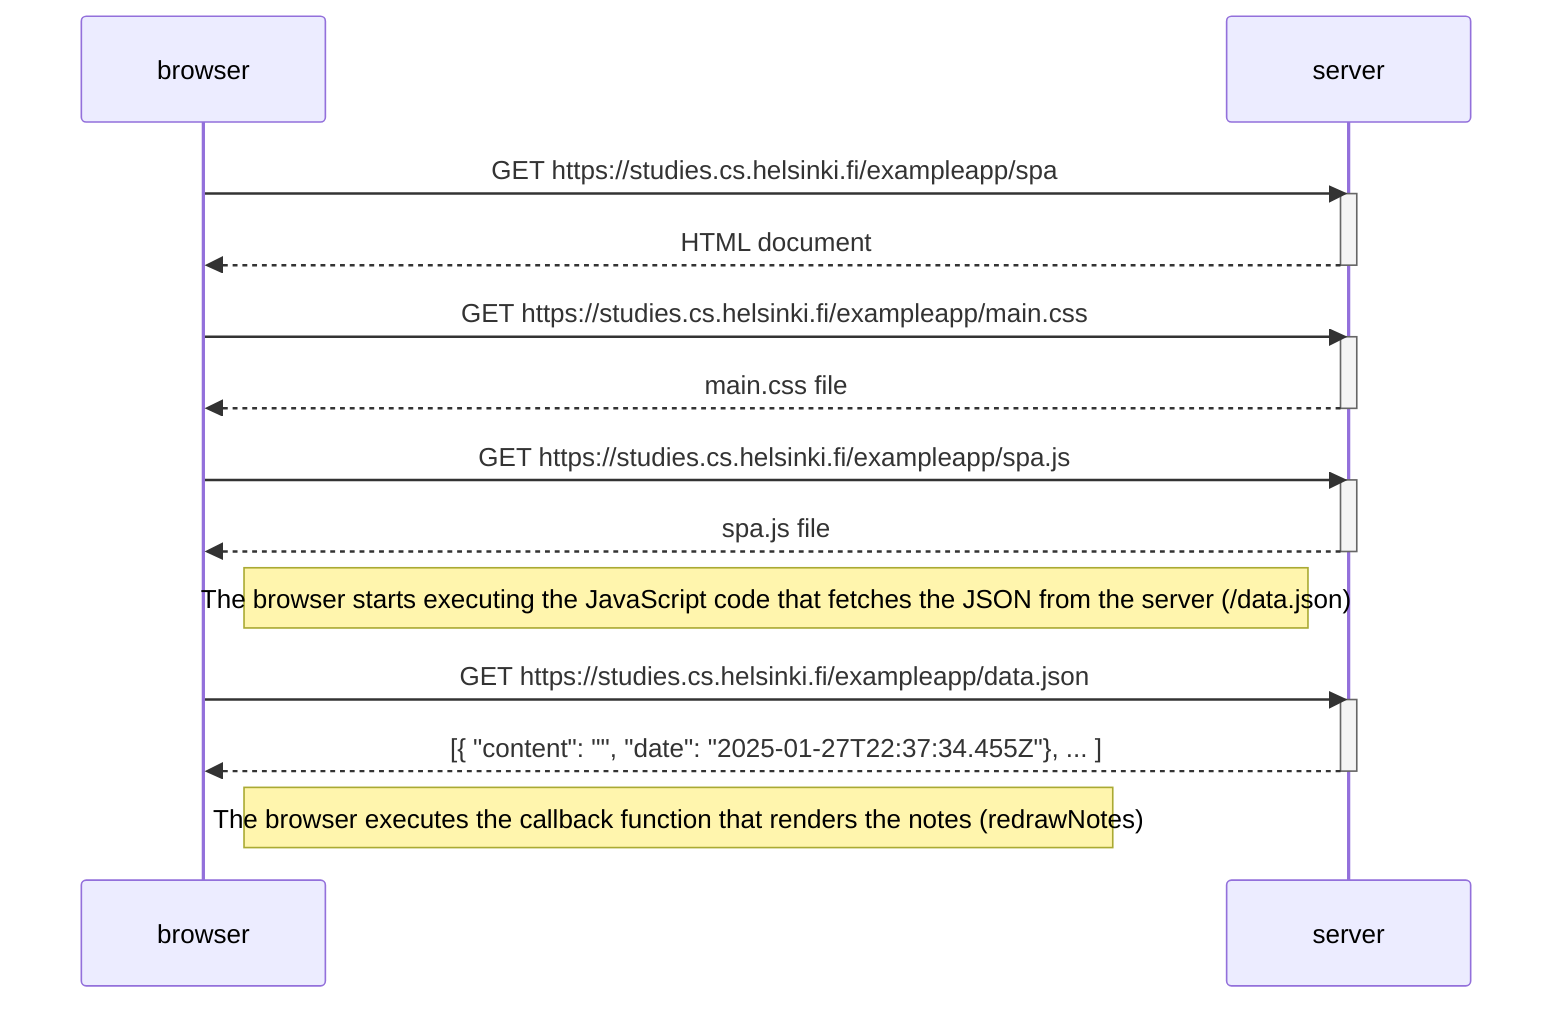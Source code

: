 sequenceDiagram
    participant browser
    participant server

    browser->>server: GET https://studies.cs.helsinki.fi/exampleapp/spa
    activate server
    server-->>browser: HTML document
    deactivate server

    browser->>server: GET https://studies.cs.helsinki.fi/exampleapp/main.css
    activate server
    server-->>browser: main.css file
    deactivate server

    browser->>server: GET https://studies.cs.helsinki.fi/exampleapp/spa.js
    activate server
    server-->>browser: spa.js file
    deactivate server

    Note right of browser: The browser starts executing the JavaScript code that fetches the JSON from the server (/data.json)

    browser->>server: GET https://studies.cs.helsinki.fi/exampleapp/data.json
    activate server
    server-->>browser: [{ "content": "", "date": "2025-01-27T22:37:34.455Z"}, ... ]
    deactivate server

    Note right of browser: The browser executes the callback function that renders the notes (redrawNotes)
